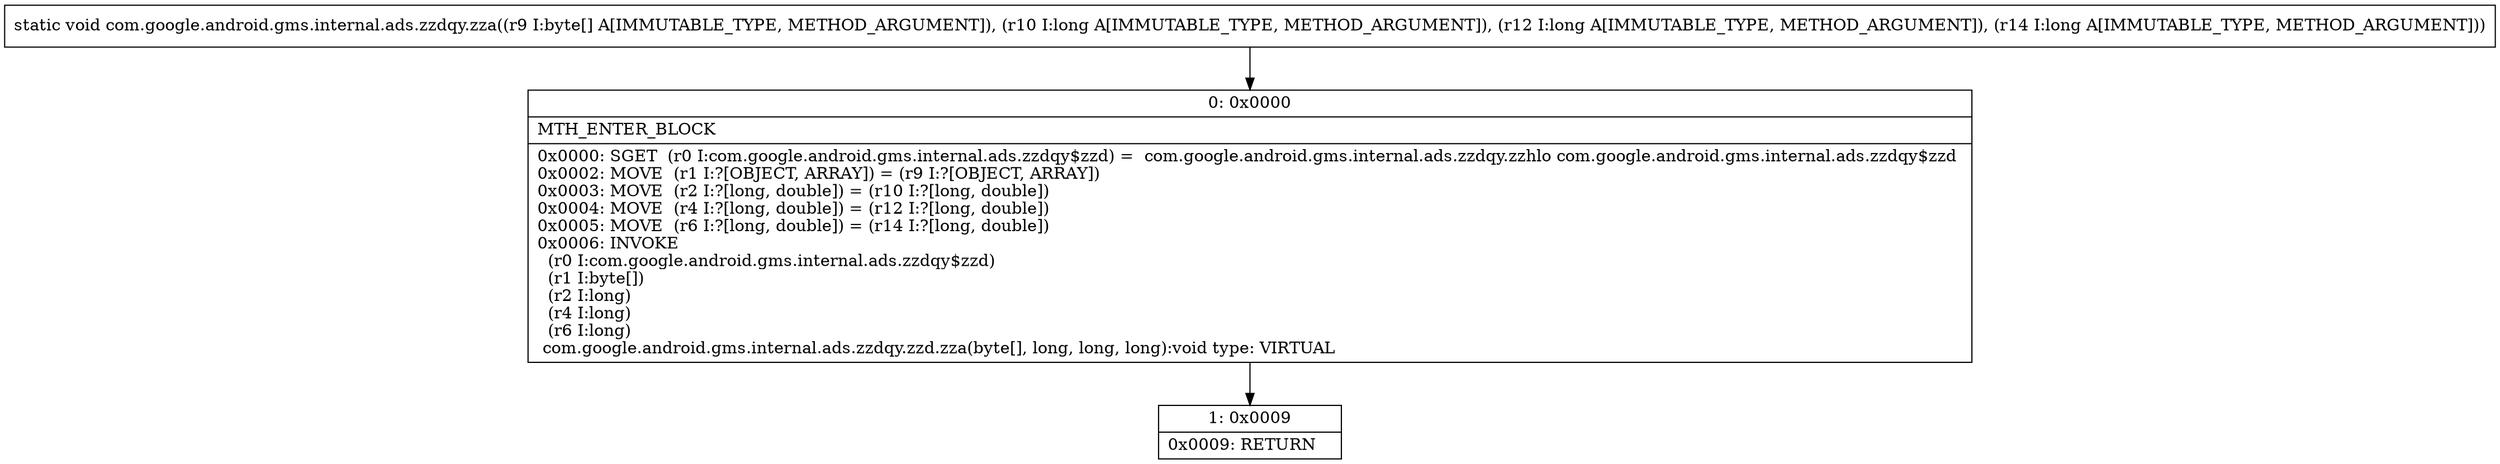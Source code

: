 digraph "CFG forcom.google.android.gms.internal.ads.zzdqy.zza([BJJJ)V" {
Node_0 [shape=record,label="{0\:\ 0x0000|MTH_ENTER_BLOCK\l|0x0000: SGET  (r0 I:com.google.android.gms.internal.ads.zzdqy$zzd) =  com.google.android.gms.internal.ads.zzdqy.zzhlo com.google.android.gms.internal.ads.zzdqy$zzd \l0x0002: MOVE  (r1 I:?[OBJECT, ARRAY]) = (r9 I:?[OBJECT, ARRAY]) \l0x0003: MOVE  (r2 I:?[long, double]) = (r10 I:?[long, double]) \l0x0004: MOVE  (r4 I:?[long, double]) = (r12 I:?[long, double]) \l0x0005: MOVE  (r6 I:?[long, double]) = (r14 I:?[long, double]) \l0x0006: INVOKE  \l  (r0 I:com.google.android.gms.internal.ads.zzdqy$zzd)\l  (r1 I:byte[])\l  (r2 I:long)\l  (r4 I:long)\l  (r6 I:long)\l com.google.android.gms.internal.ads.zzdqy.zzd.zza(byte[], long, long, long):void type: VIRTUAL \l}"];
Node_1 [shape=record,label="{1\:\ 0x0009|0x0009: RETURN   \l}"];
MethodNode[shape=record,label="{static void com.google.android.gms.internal.ads.zzdqy.zza((r9 I:byte[] A[IMMUTABLE_TYPE, METHOD_ARGUMENT]), (r10 I:long A[IMMUTABLE_TYPE, METHOD_ARGUMENT]), (r12 I:long A[IMMUTABLE_TYPE, METHOD_ARGUMENT]), (r14 I:long A[IMMUTABLE_TYPE, METHOD_ARGUMENT])) }"];
MethodNode -> Node_0;
Node_0 -> Node_1;
}

